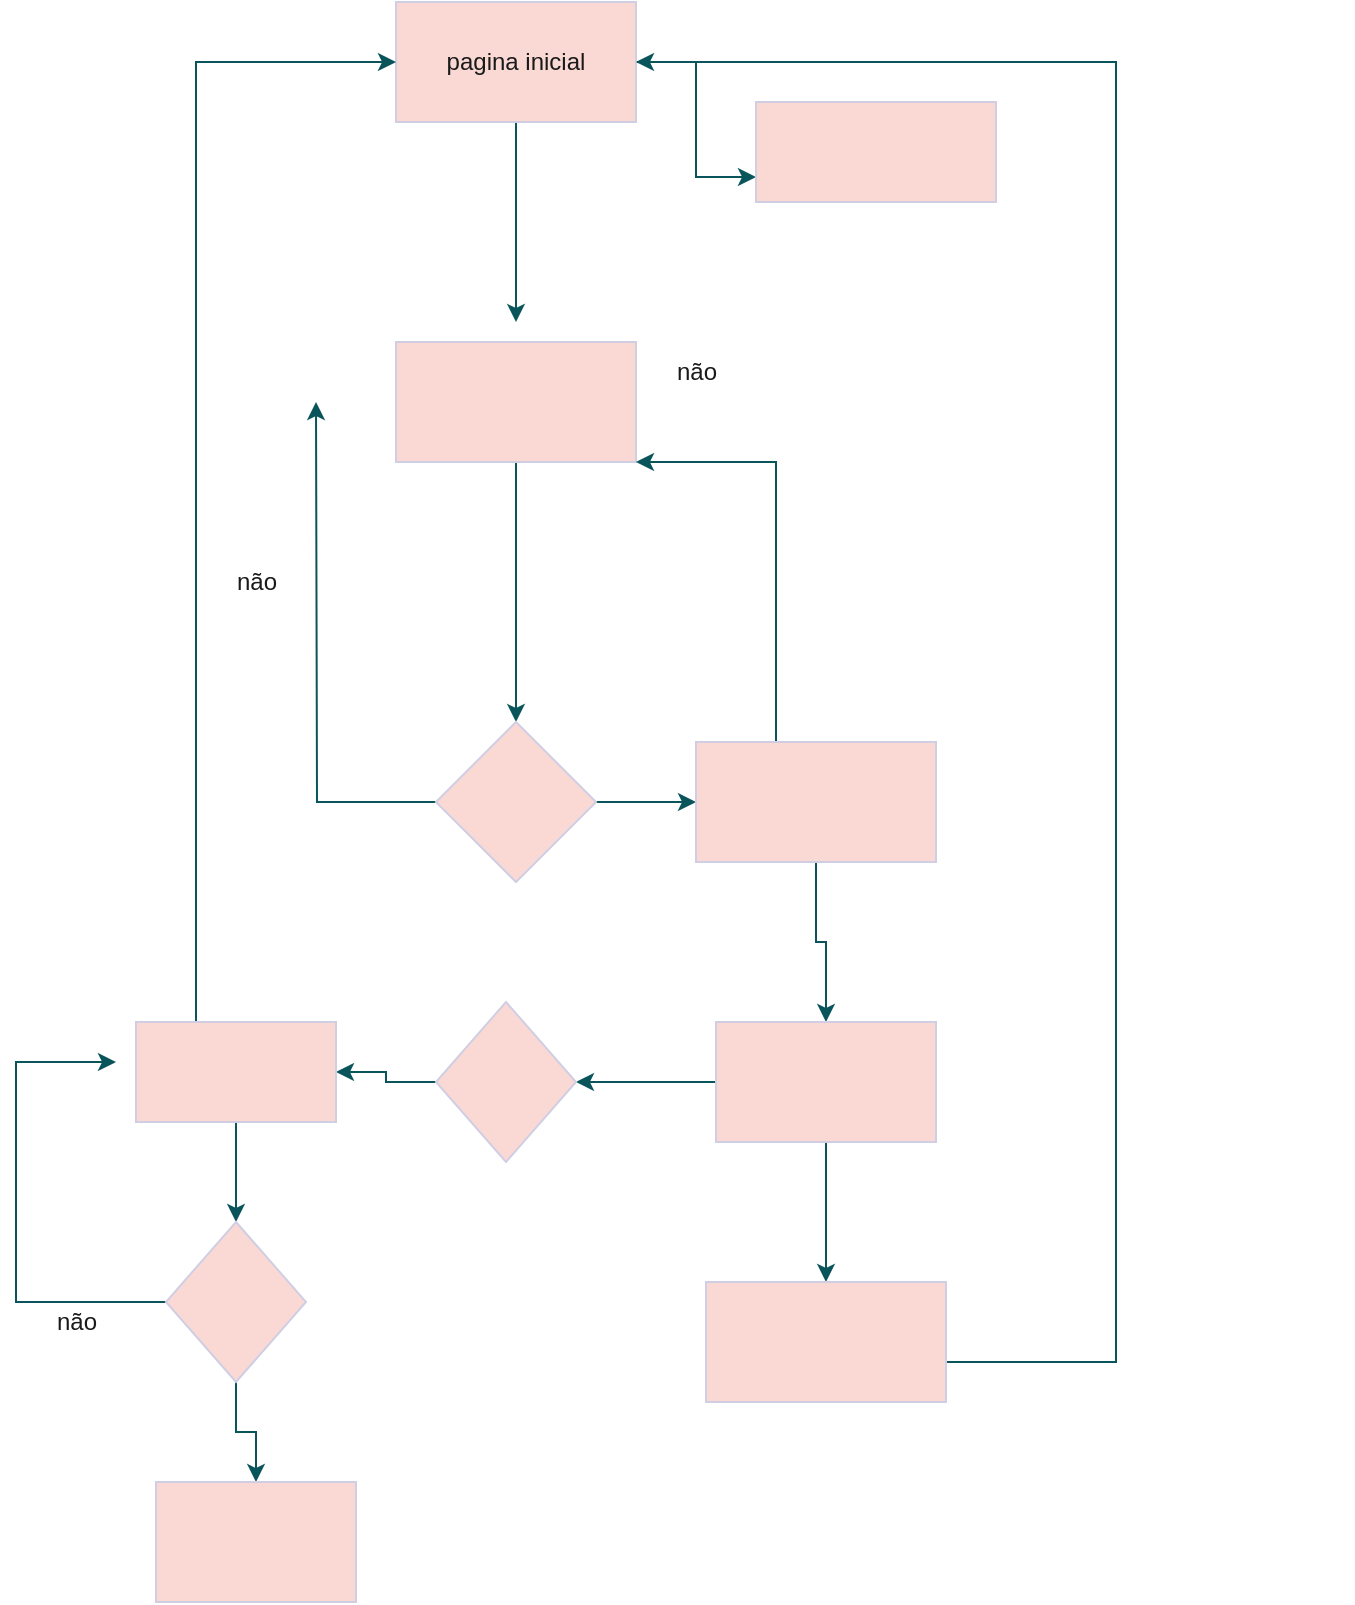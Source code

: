 <mxfile version="20.2.7" type="device" pages="2"><diagram id="9KpxNIbmsICdUgb7VsAm" name="Página-1"><mxGraphModel dx="1422" dy="794" grid="1" gridSize="10" guides="1" tooltips="1" connect="1" arrows="1" fold="1" page="1" pageScale="1" pageWidth="827" pageHeight="1169" math="0" shadow="0"><root><mxCell id="0"/><mxCell id="1" parent="0"/><mxCell id="oFeaa2vhYhZOoHssBHSR-18" style="edgeStyle=orthogonalEdgeStyle;rounded=0;orthogonalLoop=1;jettySize=auto;html=1;strokeColor=#09555B;fontColor=#1A1A1A;" edge="1" parent="1" source="oFeaa2vhYhZOoHssBHSR-1"><mxGeometry relative="1" as="geometry"><mxPoint x="270" y="400" as="targetPoint"/></mxGeometry></mxCell><mxCell id="oFeaa2vhYhZOoHssBHSR-51" style="edgeStyle=orthogonalEdgeStyle;rounded=0;orthogonalLoop=1;jettySize=auto;html=1;entryX=0;entryY=0.75;entryDx=0;entryDy=0;strokeColor=#09555B;fontColor=#1A1A1A;" edge="1" parent="1" source="oFeaa2vhYhZOoHssBHSR-1" target="oFeaa2vhYhZOoHssBHSR-50"><mxGeometry relative="1" as="geometry"/></mxCell><mxCell id="oFeaa2vhYhZOoHssBHSR-1" value="pagina inicial" style="rounded=0;whiteSpace=wrap;html=1;fillColor=#FAD9D5;strokeColor=#D0CEE2;fontColor=#1A1A1A;" vertex="1" parent="1"><mxGeometry x="210" y="240" width="120" height="60" as="geometry"/></mxCell><mxCell id="oFeaa2vhYhZOoHssBHSR-4" style="edgeStyle=orthogonalEdgeStyle;rounded=0;orthogonalLoop=1;jettySize=auto;html=1;strokeColor=#09555B;fontColor=#1A1A1A;" edge="1" parent="1" source="oFeaa2vhYhZOoHssBHSR-3" target="oFeaa2vhYhZOoHssBHSR-5"><mxGeometry relative="1" as="geometry"><mxPoint x="414" y="570" as="targetPoint"/></mxGeometry></mxCell><mxCell id="oFeaa2vhYhZOoHssBHSR-3" value="" style="rounded=0;whiteSpace=wrap;html=1;fillColor=#FAD9D5;strokeColor=#D0CEE2;fontColor=#1A1A1A;" vertex="1" parent="1"><mxGeometry x="210" y="410" width="120" height="60" as="geometry"/></mxCell><mxCell id="oFeaa2vhYhZOoHssBHSR-15" style="edgeStyle=orthogonalEdgeStyle;rounded=0;orthogonalLoop=1;jettySize=auto;html=1;strokeColor=#09555B;fontColor=#1A1A1A;" edge="1" parent="1" source="oFeaa2vhYhZOoHssBHSR-5" target="oFeaa2vhYhZOoHssBHSR-16"><mxGeometry relative="1" as="geometry"><mxPoint x="420" y="640" as="targetPoint"/></mxGeometry></mxCell><mxCell id="oFeaa2vhYhZOoHssBHSR-26" style="edgeStyle=orthogonalEdgeStyle;rounded=0;orthogonalLoop=1;jettySize=auto;html=1;strokeColor=#09555B;fontColor=#1A1A1A;" edge="1" parent="1" source="oFeaa2vhYhZOoHssBHSR-5"><mxGeometry relative="1" as="geometry"><mxPoint x="170" y="440" as="targetPoint"/></mxGeometry></mxCell><mxCell id="oFeaa2vhYhZOoHssBHSR-5" value="" style="rhombus;whiteSpace=wrap;html=1;fillColor=#FAD9D5;strokeColor=#D0CEE2;fontColor=#1A1A1A;" vertex="1" parent="1"><mxGeometry x="230" y="600" width="80" height="80" as="geometry"/></mxCell><mxCell id="oFeaa2vhYhZOoHssBHSR-9" style="edgeStyle=orthogonalEdgeStyle;rounded=0;orthogonalLoop=1;jettySize=auto;html=1;entryX=0.5;entryY=0;entryDx=0;entryDy=0;strokeColor=#09555B;fontColor=#1A1A1A;" edge="1" parent="1"><mxGeometry relative="1" as="geometry"><mxPoint x="680" y="550" as="sourcePoint"/><mxPoint x="680" y="550" as="targetPoint"/></mxGeometry></mxCell><mxCell id="oFeaa2vhYhZOoHssBHSR-20" style="edgeStyle=orthogonalEdgeStyle;rounded=0;orthogonalLoop=1;jettySize=auto;html=1;entryX=1;entryY=1;entryDx=0;entryDy=0;strokeColor=#09555B;fontColor=#1A1A1A;" edge="1" parent="1" source="oFeaa2vhYhZOoHssBHSR-16" target="oFeaa2vhYhZOoHssBHSR-3"><mxGeometry relative="1" as="geometry"><Array as="points"><mxPoint x="400" y="470"/></Array></mxGeometry></mxCell><mxCell id="oFeaa2vhYhZOoHssBHSR-22" style="edgeStyle=orthogonalEdgeStyle;rounded=0;orthogonalLoop=1;jettySize=auto;html=1;strokeColor=#09555B;fontColor=#1A1A1A;" edge="1" parent="1" source="oFeaa2vhYhZOoHssBHSR-16" target="oFeaa2vhYhZOoHssBHSR-23"><mxGeometry relative="1" as="geometry"><mxPoint x="420" y="780" as="targetPoint"/></mxGeometry></mxCell><mxCell id="oFeaa2vhYhZOoHssBHSR-16" value="" style="rounded=0;whiteSpace=wrap;html=1;fillColor=#FAD9D5;strokeColor=#D0CEE2;fontColor=#1A1A1A;" vertex="1" parent="1"><mxGeometry x="360" y="610" width="120" height="60" as="geometry"/></mxCell><mxCell id="oFeaa2vhYhZOoHssBHSR-21" value="não" style="text;html=1;align=center;verticalAlign=middle;resizable=0;points=[];autosize=1;strokeColor=none;fillColor=none;fontColor=#1A1A1A;" vertex="1" parent="1"><mxGeometry x="340" y="410" width="40" height="30" as="geometry"/></mxCell><mxCell id="oFeaa2vhYhZOoHssBHSR-24" style="edgeStyle=orthogonalEdgeStyle;rounded=0;orthogonalLoop=1;jettySize=auto;html=1;strokeColor=#09555B;fontColor=#1A1A1A;" edge="1" parent="1" source="oFeaa2vhYhZOoHssBHSR-23" target="oFeaa2vhYhZOoHssBHSR-25"><mxGeometry relative="1" as="geometry"><mxPoint x="260" y="780" as="targetPoint"/></mxGeometry></mxCell><mxCell id="oFeaa2vhYhZOoHssBHSR-33" style="edgeStyle=orthogonalEdgeStyle;rounded=0;orthogonalLoop=1;jettySize=auto;html=1;strokeColor=#09555B;fontColor=#1A1A1A;" edge="1" parent="1" source="oFeaa2vhYhZOoHssBHSR-23" target="oFeaa2vhYhZOoHssBHSR-34"><mxGeometry relative="1" as="geometry"><mxPoint x="425" y="910" as="targetPoint"/></mxGeometry></mxCell><mxCell id="oFeaa2vhYhZOoHssBHSR-23" value="" style="rounded=0;whiteSpace=wrap;html=1;fillColor=#FAD9D5;strokeColor=#D0CEE2;fontColor=#1A1A1A;" vertex="1" parent="1"><mxGeometry x="370" y="750" width="110" height="60" as="geometry"/></mxCell><mxCell id="oFeaa2vhYhZOoHssBHSR-31" style="edgeStyle=orthogonalEdgeStyle;rounded=0;orthogonalLoop=1;jettySize=auto;html=1;strokeColor=#09555B;fontColor=#1A1A1A;" edge="1" parent="1" source="oFeaa2vhYhZOoHssBHSR-25" target="oFeaa2vhYhZOoHssBHSR-32"><mxGeometry relative="1" as="geometry"><mxPoint x="160" y="780" as="targetPoint"/></mxGeometry></mxCell><mxCell id="oFeaa2vhYhZOoHssBHSR-25" value="" style="rhombus;whiteSpace=wrap;html=1;fillColor=#FAD9D5;strokeColor=#D0CEE2;fontColor=#1A1A1A;" vertex="1" parent="1"><mxGeometry x="230" y="740" width="70" height="80" as="geometry"/></mxCell><mxCell id="oFeaa2vhYhZOoHssBHSR-27" value="não" style="text;html=1;align=center;verticalAlign=middle;resizable=0;points=[];autosize=1;strokeColor=none;fillColor=none;fontColor=#1A1A1A;" vertex="1" parent="1"><mxGeometry x="120" y="515" width="40" height="30" as="geometry"/></mxCell><mxCell id="oFeaa2vhYhZOoHssBHSR-38" style="edgeStyle=orthogonalEdgeStyle;rounded=0;orthogonalLoop=1;jettySize=auto;html=1;entryX=0;entryY=0.5;entryDx=0;entryDy=0;strokeColor=#09555B;fontColor=#1A1A1A;" edge="1" parent="1" source="oFeaa2vhYhZOoHssBHSR-32" target="oFeaa2vhYhZOoHssBHSR-1"><mxGeometry relative="1" as="geometry"><Array as="points"><mxPoint x="110" y="270"/></Array></mxGeometry></mxCell><mxCell id="oFeaa2vhYhZOoHssBHSR-39" style="edgeStyle=orthogonalEdgeStyle;rounded=0;orthogonalLoop=1;jettySize=auto;html=1;strokeColor=#09555B;fontColor=#1A1A1A;" edge="1" parent="1" source="oFeaa2vhYhZOoHssBHSR-32" target="oFeaa2vhYhZOoHssBHSR-40"><mxGeometry relative="1" as="geometry"><mxPoint x="130" y="870" as="targetPoint"/></mxGeometry></mxCell><mxCell id="oFeaa2vhYhZOoHssBHSR-32" value="" style="rounded=0;whiteSpace=wrap;html=1;fillColor=#FAD9D5;strokeColor=#D0CEE2;fontColor=#1A1A1A;" vertex="1" parent="1"><mxGeometry x="80" y="750" width="100" height="50" as="geometry"/></mxCell><mxCell id="oFeaa2vhYhZOoHssBHSR-37" style="edgeStyle=orthogonalEdgeStyle;rounded=0;orthogonalLoop=1;jettySize=auto;html=1;entryX=1;entryY=0.5;entryDx=0;entryDy=0;strokeColor=#09555B;fontColor=#1A1A1A;" edge="1" parent="1" source="oFeaa2vhYhZOoHssBHSR-34" target="oFeaa2vhYhZOoHssBHSR-1"><mxGeometry relative="1" as="geometry"><Array as="points"><mxPoint x="570" y="920"/><mxPoint x="570" y="270"/></Array></mxGeometry></mxCell><mxCell id="oFeaa2vhYhZOoHssBHSR-34" value="" style="rounded=0;whiteSpace=wrap;html=1;fillColor=#FAD9D5;strokeColor=#D0CEE2;fontColor=#1A1A1A;" vertex="1" parent="1"><mxGeometry x="365" y="880" width="120" height="60" as="geometry"/></mxCell><mxCell id="oFeaa2vhYhZOoHssBHSR-41" style="edgeStyle=orthogonalEdgeStyle;rounded=0;orthogonalLoop=1;jettySize=auto;html=1;strokeColor=#09555B;fontColor=#1A1A1A;" edge="1" parent="1" source="oFeaa2vhYhZOoHssBHSR-40"><mxGeometry relative="1" as="geometry"><mxPoint x="70" y="770" as="targetPoint"/><Array as="points"><mxPoint x="20" y="890"/><mxPoint x="20" y="770"/></Array></mxGeometry></mxCell><mxCell id="oFeaa2vhYhZOoHssBHSR-43" style="edgeStyle=orthogonalEdgeStyle;rounded=0;orthogonalLoop=1;jettySize=auto;html=1;strokeColor=#09555B;fontColor=#1A1A1A;" edge="1" parent="1" source="oFeaa2vhYhZOoHssBHSR-40" target="oFeaa2vhYhZOoHssBHSR-44"><mxGeometry relative="1" as="geometry"><mxPoint x="130" y="1010" as="targetPoint"/></mxGeometry></mxCell><mxCell id="oFeaa2vhYhZOoHssBHSR-40" value="" style="rhombus;whiteSpace=wrap;html=1;fillColor=#FAD9D5;strokeColor=#D0CEE2;fontColor=#1A1A1A;" vertex="1" parent="1"><mxGeometry x="95" y="850" width="70" height="80" as="geometry"/></mxCell><mxCell id="oFeaa2vhYhZOoHssBHSR-42" value="não" style="text;html=1;align=center;verticalAlign=middle;resizable=0;points=[];autosize=1;strokeColor=none;fillColor=none;fontColor=#1A1A1A;" vertex="1" parent="1"><mxGeometry x="30" y="885" width="40" height="30" as="geometry"/></mxCell><mxCell id="oFeaa2vhYhZOoHssBHSR-44" value="" style="rounded=0;whiteSpace=wrap;html=1;fillColor=#FAD9D5;strokeColor=#D0CEE2;fontColor=#1A1A1A;" vertex="1" parent="1"><mxGeometry x="90" y="980" width="100" height="60" as="geometry"/></mxCell><mxCell id="oFeaa2vhYhZOoHssBHSR-50" value="" style="rounded=0;whiteSpace=wrap;html=1;fillColor=#FAD9D5;strokeColor=#D0CEE2;fontColor=#1A1A1A;" vertex="1" parent="1"><mxGeometry x="390" y="290" width="120" height="50" as="geometry"/></mxCell></root></mxGraphModel></diagram><diagram id="AAelpsfRJyY035_kycAW" name="Página-2"><mxGraphModel dx="1422" dy="905" grid="1" gridSize="10" guides="1" tooltips="1" connect="1" arrows="1" fold="1" page="1" pageScale="1" pageWidth="827" pageHeight="1169" background="#B0E3E6" math="0" shadow="0"><root><mxCell id="0"/><mxCell id="1" parent="0"/><mxCell id="-BmAVUO1dn-M_mD5kX0d-6" style="edgeStyle=orthogonalEdgeStyle;rounded=0;orthogonalLoop=1;jettySize=auto;html=1;strokeColor=#182E3E;labelBackgroundColor=#B0E3E6;fontColor=#1A1A1A;" edge="1" parent="1" source="VL-kW7nM9t-quDciku7V-13"><mxGeometry relative="1" as="geometry"><mxPoint x="220" y="200" as="targetPoint"/><Array as="points"><mxPoint x="330" y="200"/></Array></mxGeometry></mxCell><mxCell id="-BmAVUO1dn-M_mD5kX0d-7" style="edgeStyle=orthogonalEdgeStyle;rounded=0;orthogonalLoop=1;jettySize=auto;html=1;strokeColor=#182E3E;labelBackgroundColor=#B0E3E6;fontColor=#1A1A1A;" edge="1" parent="1" source="VL-kW7nM9t-quDciku7V-13" target="-BmAVUO1dn-M_mD5kX0d-8"><mxGeometry relative="1" as="geometry"><mxPoint x="580" y="370" as="targetPoint"/></mxGeometry></mxCell><mxCell id="VL-kW7nM9t-quDciku7V-13" value="Produto" style="ellipse;whiteSpace=wrap;html=1;aspect=fixed;fillColor=#F08E81;strokeColor=#FFFFFF;fontColor=#1A1A1A;" vertex="1" parent="1"><mxGeometry x="320" y="290" width="160" height="160" as="geometry"/></mxCell><mxCell id="VL-kW7nM9t-quDciku7V-35" style="edgeStyle=orthogonalEdgeStyle;rounded=0;orthogonalLoop=1;jettySize=auto;html=1;entryX=0.5;entryY=0;entryDx=0;entryDy=0;strokeColor=#182E3E;labelBackgroundColor=#B0E3E6;fontColor=#1A1A1A;" edge="1" parent="1" source="VL-kW7nM9t-quDciku7V-17" target="VL-kW7nM9t-quDciku7V-13"><mxGeometry relative="1" as="geometry"/></mxCell><mxCell id="VL-kW7nM9t-quDciku7V-17" value="pagina principal" style="rounded=1;whiteSpace=wrap;html=1;fillColor=#F08E81;strokeColor=#FFFFFF;fontColor=#1A1A1A;" vertex="1" parent="1"><mxGeometry x="340" y="140" width="120" height="50" as="geometry"/></mxCell><mxCell id="VL-kW7nM9t-quDciku7V-21" value="Cadastro" style="rounded=1;whiteSpace=wrap;html=1;fillColor=#F08E81;strokeColor=#FFFFFF;fontColor=#1A1A1A;" vertex="1" parent="1"><mxGeometry x="80" y="340" width="120" height="60" as="geometry"/></mxCell><mxCell id="-BmAVUO1dn-M_mD5kX0d-3" style="edgeStyle=orthogonalEdgeStyle;rounded=0;orthogonalLoop=1;jettySize=auto;html=1;strokeColor=#182E3E;labelBackgroundColor=#B0E3E6;fontColor=#1A1A1A;" edge="1" parent="1" source="VL-kW7nM9t-quDciku7V-23"><mxGeometry relative="1" as="geometry"><mxPoint x="560" y="600" as="targetPoint"/></mxGeometry></mxCell><mxCell id="VL-kW7nM9t-quDciku7V-23" value="solicitar login" style="rounded=1;whiteSpace=wrap;html=1;fillColor=#F08E81;strokeColor=#FFFFFF;fontColor=#1A1A1A;" vertex="1" parent="1"><mxGeometry x="340" y="570" width="120" height="60" as="geometry"/></mxCell><mxCell id="VL-kW7nM9t-quDciku7V-39" style="edgeStyle=orthogonalEdgeStyle;rounded=0;orthogonalLoop=1;jettySize=auto;html=1;entryX=0.5;entryY=0;entryDx=0;entryDy=0;strokeColor=#182E3E;labelBackgroundColor=#B0E3E6;fontColor=#1A1A1A;" edge="1" parent="1" source="VL-kW7nM9t-quDciku7V-27" target="VL-kW7nM9t-quDciku7V-21"><mxGeometry relative="1" as="geometry"/></mxCell><mxCell id="VL-kW7nM9t-quDciku7V-27" value="Desconto&amp;nbsp;&lt;br&gt;&lt;font&gt;1° compra&lt;/font&gt;" style="rounded=1;whiteSpace=wrap;html=1;fillColor=#F08E81;strokeColor=#FFFFFF;fontColor=#1A1A1A;" vertex="1" parent="1"><mxGeometry x="80" y="190" width="120" height="60" as="geometry"/></mxCell><mxCell id="-BmAVUO1dn-M_mD5kX0d-10" style="edgeStyle=orthogonalEdgeStyle;rounded=0;orthogonalLoop=1;jettySize=auto;html=1;entryX=0;entryY=0.5;entryDx=0;entryDy=0;strokeColor=#182E3E;labelBackgroundColor=#B0E3E6;fontColor=#1A1A1A;" edge="1" parent="1" source="VL-kW7nM9t-quDciku7V-31" target="VL-kW7nM9t-quDciku7V-23"><mxGeometry relative="1" as="geometry"/></mxCell><mxCell id="VL-kW7nM9t-quDciku7V-31" value="instrução de cor" style="rounded=1;whiteSpace=wrap;html=1;fillColor=#F08E81;strokeColor=#FFFFFF;fontColor=#1A1A1A;" vertex="1" parent="1"><mxGeometry x="80" y="570" width="120" height="60" as="geometry"/></mxCell><mxCell id="-BmAVUO1dn-M_mD5kX0d-4" style="edgeStyle=orthogonalEdgeStyle;rounded=0;orthogonalLoop=1;jettySize=auto;html=1;strokeColor=#182E3E;labelBackgroundColor=#B0E3E6;fontColor=#1A1A1A;" edge="1" parent="1" source="VL-kW7nM9t-quDciku7V-34" target="-BmAVUO1dn-M_mD5kX0d-5"><mxGeometry relative="1" as="geometry"><mxPoint x="640" y="710" as="targetPoint"/></mxGeometry></mxCell><mxCell id="VL-kW7nM9t-quDciku7V-34" value="Carrinho" style="rounded=1;whiteSpace=wrap;html=1;fillColor=#F08E81;strokeColor=#FFFFFF;fontColor=#1A1A1A;" vertex="1" parent="1"><mxGeometry x="580" y="570" width="120" height="60" as="geometry"/></mxCell><mxCell id="-BmAVUO1dn-M_mD5kX0d-11" style="edgeStyle=orthogonalEdgeStyle;rounded=0;orthogonalLoop=1;jettySize=auto;html=1;strokeColor=#182E3E;labelBackgroundColor=#B0E3E6;fontColor=#1A1A1A;" edge="1" parent="1" source="-BmAVUO1dn-M_mD5kX0d-5" target="-BmAVUO1dn-M_mD5kX0d-12"><mxGeometry relative="1" as="geometry"><mxPoint x="480" y="740" as="targetPoint"/></mxGeometry></mxCell><mxCell id="-BmAVUO1dn-M_mD5kX0d-5" value="informações de&amp;nbsp;&lt;br&gt;&lt;font&gt;dados&lt;/font&gt;" style="rounded=1;whiteSpace=wrap;html=1;fillColor=#F08E81;strokeColor=#FFFFFF;fontColor=#1A1A1A;" vertex="1" parent="1"><mxGeometry x="580" y="710" width="120" height="60" as="geometry"/></mxCell><mxCell id="-BmAVUO1dn-M_mD5kX0d-9" style="edgeStyle=orthogonalEdgeStyle;rounded=0;orthogonalLoop=1;jettySize=auto;html=1;entryX=0.692;entryY=-0.017;entryDx=0;entryDy=0;entryPerimeter=0;strokeColor=#182E3E;labelBackgroundColor=#B0E3E6;fontColor=#1A1A1A;" edge="1" parent="1" source="-BmAVUO1dn-M_mD5kX0d-8" target="VL-kW7nM9t-quDciku7V-31"><mxGeometry relative="1" as="geometry"><Array as="points"><mxPoint x="630" y="500"/><mxPoint x="163" y="500"/></Array></mxGeometry></mxCell><mxCell id="-BmAVUO1dn-M_mD5kX0d-8" value=" detalhes do produto&amp;nbsp;" style="rounded=1;whiteSpace=wrap;html=1;fontColor=#1A1A1A;strokeColor=#FFFFFF;fillColor=#F08E81;" vertex="1" parent="1"><mxGeometry x="570" y="340" width="120" height="60" as="geometry"/></mxCell><mxCell id="-BmAVUO1dn-M_mD5kX0d-12" value="Comprar" style="rounded=1;whiteSpace=wrap;html=1;fontColor=#1A1A1A;strokeColor=#FFFFFF;fillColor=#F08E81;" vertex="1" parent="1"><mxGeometry x="390" y="710" width="120" height="60" as="geometry"/></mxCell><mxCell id="-BmAVUO1dn-M_mD5kX0d-13" value="sim" style="text;html=1;align=center;verticalAlign=middle;resizable=0;points=[];autosize=1;strokeColor=none;fillColor=none;fontColor=#1A1A1A;" vertex="1" parent="1"><mxGeometry x="490" y="675" width="40" height="30" as="geometry"/></mxCell></root></mxGraphModel></diagram></mxfile>